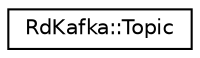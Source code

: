 digraph "Graphical Class Hierarchy"
{
  edge [fontname="Helvetica",fontsize="10",labelfontname="Helvetica",labelfontsize="10"];
  node [fontname="Helvetica",fontsize="10",shape=record];
  rankdir="LR";
  Node1 [label="RdKafka::Topic",height=0.2,width=0.4,color="black", fillcolor="white", style="filled",URL="$classRdKafka_1_1Topic.html"];
}
